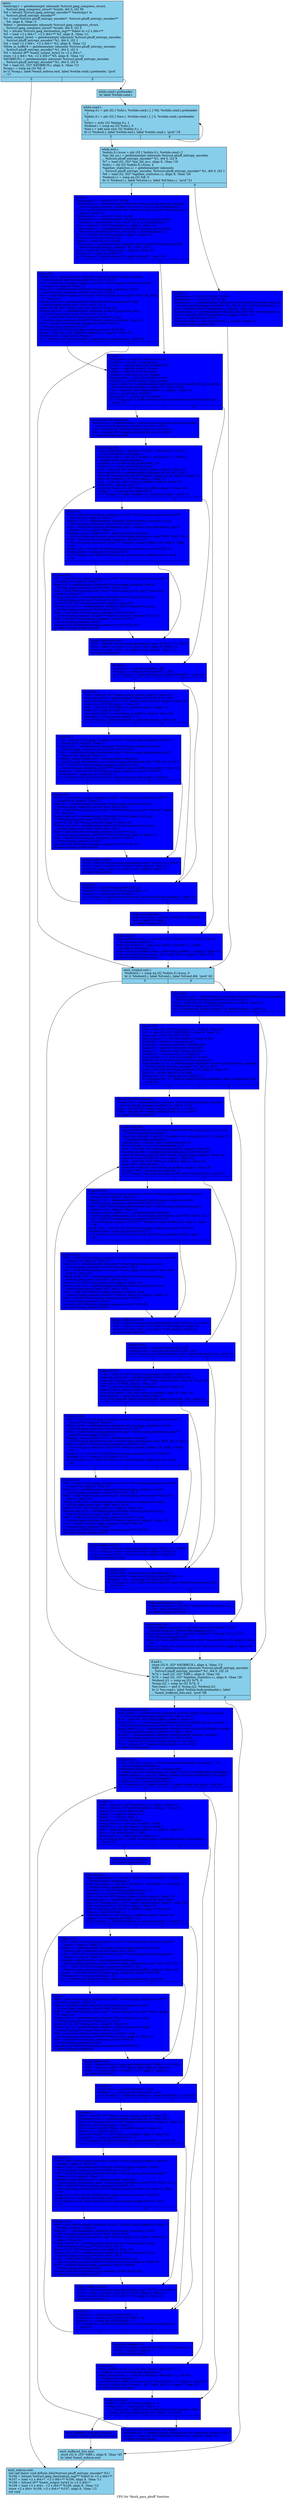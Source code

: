 digraph "CFG for 'finish_pass_phuff' function" {
	label="CFG for 'finish_pass_phuff' function";

	Node0x56af890 [shape=record, style = filled, fillcolor = skyblue, label="{entry:\l  %entropy1 = getelementptr inbounds %struct.jpeg_compress_struct,\l... %struct.jpeg_compress_struct* %cinfo, i64 0, i32 59\l  %0 = bitcast %struct.jpeg_entropy_encoder** %entropy1 to\l... %struct.phuff_entropy_encoder**\l  %1 = load %struct.phuff_entropy_encoder*, %struct.phuff_entropy_encoder**\l... %0, align 8, !tbaa !3\l  %dest = getelementptr inbounds %struct.jpeg_compress_struct,\l... %struct.jpeg_compress_struct* %cinfo, i64 0, i32 5\l  %2 = bitcast %struct.jpeg_destination_mgr** %dest to \<2 x i64\>**\l  %3 = load \<2 x i64\>*, \<2 x i64\>** %2, align 8, !tbaa !11\l  %next_output_byte2 = getelementptr inbounds %struct.phuff_entropy_encoder,\l... %struct.phuff_entropy_encoder* %1, i64 0, i32 2\l  %4 = load \<2 x i64\>, \<2 x i64\>* %3, align 8, !tbaa !12\l  %free_in_buffer4 = getelementptr inbounds %struct.phuff_entropy_encoder,\l... %struct.phuff_entropy_encoder* %1, i64 0, i32 3\l  %5 = bitcast i8** %next_output_byte2 to \<2 x i64\>*\l  store \<2 x i64\> %4, \<2 x i64\>* %5, align 8, !tbaa !12\l  %EOBRUN.i = getelementptr inbounds %struct.phuff_entropy_encoder,\l... %struct.phuff_entropy_encoder* %1, i64 0, i32 9\l  %6 = load i32, i32* %EOBRUN.i, align 4, !tbaa !13\l  %cmp.i = icmp eq i32 %6, 0\l  br i1 %cmp.i, label %emit_eobrun.exit, label %while.cond.i.preheader, !prof\l... !17\l|{<s0>T|<s1>F}}"];
	Node0x56af890:s0 -> Node0x56bc6c0;
	Node0x56af890:s1 -> Node0x56bc7c0;
	Node0x56bc7c0 [shape=record, style = filled, fillcolor = skyblue, label="{while.cond.i.preheader:                           \l  br label %while.cond.i\l}"];
	Node0x56bc7c0 -> Node0x56bc950;
	Node0x56bc950 [shape=record, style = filled, fillcolor = skyblue, label="{while.cond.i:                                     \l  %temp.0.i = phi i32 [ %shr.i, %while.cond.i ], [ %6, %while.cond.i.preheader\l... ]\l  %nbits.0.i = phi i32 [ %inc.i, %while.cond.i ], [ 0, %while.cond.i.preheader\l... ]\l  %shr.i = ashr i32 %temp.0.i, 1\l  %tobool.i = icmp eq i32 %shr.i, 0\l  %inc.i = add nuw nsw i32 %nbits.0.i, 1\l  br i1 %tobool.i, label %while.end.i, label %while.cond.i, !prof !18\l|{<s0>T|<s1>F}}"];
	Node0x56bc950:s0 -> Node0x56bcef0;
	Node0x56bc950:s1 -> Node0x56bc950;
	Node0x56bcef0 [shape=record, style = filled, fillcolor = skyblue, label="{while.end.i:                                      \l  %nbits.0.i.lcssa = phi i32 [ %nbits.0.i, %while.cond.i ]\l  %ac_tbl_no.i = getelementptr inbounds %struct.phuff_entropy_encoder,\l... %struct.phuff_entropy_encoder* %1, i64 0, i32 8\l  %7 = load i32, i32* %ac_tbl_no.i, align 8, !tbaa !19\l  %shl.i = shl i32 %nbits.0.i.lcssa, 4\l  %gather_statistics.i.i = getelementptr inbounds\l... %struct.phuff_entropy_encoder, %struct.phuff_entropy_encoder* %1, i64 0, i32 1\l  %8 = load i32, i32* %gather_statistics.i.i, align 8, !tbaa !20\l  %tobool.i.i = icmp eq i32 %8, 0\l  br i1 %tobool.i.i, label %if.else.i.i, label %if.then.i.i, !prof !21\l|{<s0>T|<s1>F}}"];
	Node0x56bcef0:s0 -> Node0x56bc310;
	Node0x56bcef0:s1 -> Node0x56bd4d0;
	Node0x56bd4d0 [shape=record, style = filled, fillcolor = blue, label="{if.then.i.i:                                      \l  %idxprom.i.i = sext i32 %shl.i to i64\l  %idxprom1.i.i = sext i32 %7 to i64\l  %arrayidx.i.i = getelementptr inbounds %struct.phuff_entropy_encoder,\l... %struct.phuff_entropy_encoder* %1, i64 0, i32 15, i64 %idxprom1.i.i\l  %9 = load i64*, i64** %arrayidx.i.i, align 8, !tbaa !22\l  %arrayidx2.i.i = getelementptr inbounds i64, i64* %9, i64 %idxprom.i.i\l  %10 = load i64, i64* %arrayidx2.i.i, align 8, !tbaa !23\l  %inc.i.i = add nsw i64 %10, 1\l  store i64 %inc.i.i, i64* %arrayidx2.i.i, align 8, !tbaa !23\l  br label %emit_symbol.exit.i\l}"];
	Node0x56bd4d0 -> Node0x56bdc10;
	Node0x56bc310 [shape=record, style = filled, fillcolor = blue, label="{if.else.i.i:                                      \l  %idxprom3.i.i = sext i32 %7 to i64\l  %arrayidx4.i.i = getelementptr inbounds %struct.phuff_entropy_encoder,\l... %struct.phuff_entropy_encoder* %1, i64 0, i32 14, i64 %idxprom3.i.i\l  %11 = load %struct.c_derived_tbl*, %struct.c_derived_tbl** %arrayidx4.i.i,\l... align 8, !tbaa !22\l  %idxprom5.i.i = sext i32 %shl.i to i64\l  %arrayidx6.i.i = getelementptr inbounds %struct.c_derived_tbl,\l... %struct.c_derived_tbl* %11, i64 0, i32 0, i64 %idxprom5.i.i\l  %12 = load i32, i32* %arrayidx6.i.i, align 4, !tbaa !24\l  %arrayidx8.i.i = getelementptr inbounds %struct.c_derived_tbl,\l... %struct.c_derived_tbl* %11, i64 0, i32 1, i64 %idxprom5.i.i\l  %13 = load i8, i8* %arrayidx8.i.i, align 1, !tbaa !12\l  %conv.i.i = sext i8 %13 to i32\l  %conv.i = zext i32 %12 to i64\l  %put_bits1.i = getelementptr inbounds %struct.phuff_entropy_encoder,\l... %struct.phuff_entropy_encoder* %1, i64 0, i32 5\l  %14 = load i32, i32* %put_bits1.i, align 8, !tbaa !25\l  %cmp.i27 = icmp eq i8 %13, 0\l  br i1 %cmp.i27, label %if.end.i35, label %if.end7.i, !prof !26\l|{<s0>T|<s1>F}}"];
	Node0x56bc310:s0 -> Node0x56be4d0;
	Node0x56bc310:s1 -> Node0x56be5b0;
	Node0x56be4d0 [shape=record, style = filled, fillcolor = blue, label="{if.end.i35:                                       \l  %cinfo.i28 = getelementptr inbounds %struct.phuff_entropy_encoder,\l... %struct.phuff_entropy_encoder* %1, i64 0, i32 6\l  %15 = load %struct.jpeg_compress_struct*, %struct.jpeg_compress_struct**\l... %cinfo.i28, align 8, !tbaa !27\l  %err.i29 = getelementptr inbounds %struct.jpeg_compress_struct,\l... %struct.jpeg_compress_struct* %15, i64 0, i32 0\l  %16 = load %struct.jpeg_error_mgr*, %struct.jpeg_error_mgr** %err.i29, align\l... 8, !tbaa !28\l  %msg_code.i30 = getelementptr inbounds %struct.jpeg_error_mgr,\l... %struct.jpeg_error_mgr* %16, i64 0, i32 5\l  store i32 39, i32* %msg_code.i30, align 8, !tbaa !29\l  %error_exit.i31 = getelementptr inbounds %struct.jpeg_error_mgr,\l... %struct.jpeg_error_mgr* %16, i64 0, i32 0\l  %17 = load void (%struct.jpeg_common_struct*)*, void\l... (%struct.jpeg_common_struct*)** %error_exit.i31, align 8, !tbaa !31\l  %18 = bitcast %struct.jpeg_compress_struct* %15 to\l... %struct.jpeg_common_struct*\l  tail call void %17(%struct.jpeg_common_struct* %18) #3\l  %.pre = load i32, i32* %gather_statistics.i.i, align 8, !tbaa !20\l  %tobool.i34 = icmp eq i32 %.pre, 0\l  br i1 %tobool.i34, label %if.end7.i, label %emit_symbol.exit.i, !prof !32\l|{<s0>T|<s1>F}}"];
	Node0x56be4d0:s0 -> Node0x56be5b0;
	Node0x56be4d0:s1 -> Node0x56bdc10;
	Node0x56be5b0 [shape=record, style = filled, fillcolor = blue, label="{if.end7.i:                                        \l  %sh_prom.i = zext i32 %conv.i.i to i64\l  %shl.i36 = shl i64 1, %sh_prom.i\l  %sub.i = add i64 %shl.i36, 4294967295\l  %and.i = and i64 %sub.i, %conv.i\l  %add.i = add i32 %14, %conv.i.i\l  %sub8.i = sub nsw i32 24, %add.i\l  %sh_prom9.i = zext i32 %sub8.i to i64\l  %shl10.i = shl i64 %and.i, %sh_prom9.i\l  %put_buffer11.i = getelementptr inbounds %struct.phuff_entropy_encoder,\l... %struct.phuff_entropy_encoder* %1, i64 0, i32 4\l  %19 = load i64, i64* %put_buffer11.i, align 8, !tbaa !33\l  %or.i = or i64 %19, %shl10.i\l  %cmp1267.i = icmp sgt i32 %add.i, 7\l  br i1 %cmp1267.i, label %while.body.i40.preheader, label %while.end.i41,\l... !prof !34\l|{<s0>T|<s1>F}}"];
	Node0x56be5b0:s0 -> Node0x56bf900;
	Node0x56be5b0:s1 -> Node0x56bfa20;
	Node0x56bf900 [shape=record, style = filled, fillcolor = blue, label="{while.body.i40.preheader:                         \l  %cinfo.i136 = getelementptr inbounds %struct.phuff_entropy_encoder,\l... %struct.phuff_entropy_encoder* %1, i64 0, i32 6\l  %20 = bitcast i8** %next_output_byte2 to \<2 x i64\>*\l  %21 = bitcast i8** %next_output_byte2 to \<2 x i64\>*\l  br label %while.body.i40\l}"];
	Node0x56bf900 -> Node0x56bfcc0;
	Node0x56bfcc0 [shape=record, style = filled, fillcolor = blue, label="{while.body.i40:                                   \l  %put_buffer.069.i = phi i64 [ %shl33.i, %if.end32.i ], [ %or.i,\l... %while.body.i40.preheader ]\l  %put_bits.068.i = phi i32 [ %sub34.i, %if.end32.i ], [ %add.i,\l... %while.body.i40.preheader ]\l  %shr66.i = lshr i64 %put_buffer.069.i, 16\l  %conv16.i = trunc i64 %shr66.i to i8\l  %22 = load i8*, i8** %next_output_byte2, align 8, !tbaa !35\l  %incdec.ptr.i38 = getelementptr inbounds i8, i8* %22, i64 1\l  store i8* %incdec.ptr.i38, i8** %next_output_byte2, align 8, !tbaa !35\l  store i8 %conv16.i, i8* %22, align 1, !tbaa !12\l  %23 = load i64, i64* %free_in_buffer4, align 8, !tbaa !36\l  %dec.i39 = add i64 %23, -1\l  store i64 %dec.i39, i64* %free_in_buffer4, align 8, !tbaa !36\l  %cmp17.i = icmp eq i64 %dec.i39, 0\l  br i1 %cmp17.i, label %if.then19.i, label %if.end20.i, !prof !37\l|{<s0>T|<s1>F}}"];
	Node0x56bfcc0:s0 -> Node0x56c0730;
	Node0x56bfcc0:s1 -> Node0x56c07e0;
	Node0x56c0730 [shape=record, style = filled, fillcolor = blue, label="{if.then19.i:                                      \l  %24 = load %struct.jpeg_compress_struct*, %struct.jpeg_compress_struct**\l... %cinfo.i136, align 8, !tbaa !27\l  %dest1.i137 = getelementptr inbounds %struct.jpeg_compress_struct,\l... %struct.jpeg_compress_struct* %24, i64 0, i32 5\l  %25 = load %struct.jpeg_destination_mgr*, %struct.jpeg_destination_mgr**\l... %dest1.i137, align 8, !tbaa !11\l  %empty_output_buffer.i138 = getelementptr inbounds\l... %struct.jpeg_destination_mgr, %struct.jpeg_destination_mgr* %25, i64 0, i32 3\l  %26 = load i32 (%struct.jpeg_compress_struct*)*, i32\l... (%struct.jpeg_compress_struct*)** %empty_output_buffer.i138, align 8, !tbaa\l... !38\l  %call.i139 = tail call i32 %26(%struct.jpeg_compress_struct* %24) #3\l  %tobool.i140 = icmp eq i32 %call.i139, 0\l  br i1 %tobool.i140, label %if.then.i144, label %dump_buffer.exit149, !prof\l... !40\l|{<s0>T|<s1>F}}"];
	Node0x56c0730:s0 -> Node0x56c0dc0;
	Node0x56c0730:s1 -> Node0x56c0ed0;
	Node0x56c0dc0 [shape=record, style = filled, fillcolor = blue, label="{if.then.i144:                                     \l  %27 = load %struct.jpeg_compress_struct*, %struct.jpeg_compress_struct**\l... %cinfo.i136, align 8, !tbaa !27\l  %err.i141 = getelementptr inbounds %struct.jpeg_compress_struct,\l... %struct.jpeg_compress_struct* %27, i64 0, i32 0\l  %28 = load %struct.jpeg_error_mgr*, %struct.jpeg_error_mgr** %err.i141,\l... align 8, !tbaa !28\l  %msg_code.i142 = getelementptr inbounds %struct.jpeg_error_mgr,\l... %struct.jpeg_error_mgr* %28, i64 0, i32 5\l  store i32 22, i32* %msg_code.i142, align 8, !tbaa !29\l  %error_exit.i143 = getelementptr inbounds %struct.jpeg_error_mgr,\l... %struct.jpeg_error_mgr* %28, i64 0, i32 0\l  %29 = load void (%struct.jpeg_common_struct*)*, void\l... (%struct.jpeg_common_struct*)** %error_exit.i143, align 8, !tbaa !31\l  %30 = bitcast %struct.jpeg_compress_struct* %27 to\l... %struct.jpeg_common_struct*\l  tail call void %29(%struct.jpeg_common_struct* %30) #3\l  br label %dump_buffer.exit149\l}"];
	Node0x56c0dc0 -> Node0x56c0ed0;
	Node0x56c0ed0 [shape=record, style = filled, fillcolor = blue, label="{dump_buffer.exit149:                              \l  %31 = bitcast %struct.jpeg_destination_mgr* %25 to \<2 x i64\>*\l  %32 = load \<2 x i64\>, \<2 x i64\>* %31, align 8, !tbaa !12\l  store \<2 x i64\> %32, \<2 x i64\>* %20, align 8, !tbaa !12\l  br label %if.end20.i\l}"];
	Node0x56c0ed0 -> Node0x56c07e0;
	Node0x56c07e0 [shape=record, style = filled, fillcolor = blue, label="{if.end20.i:                                       \l  %conv15.i = and i64 %shr66.i, 255\l  %cmp21.i = icmp eq i64 %conv15.i, 255\l  br i1 %cmp21.i, label %if.then23.i, label %if.end32.i, !prof !41\l|{<s0>T|<s1>F}}"];
	Node0x56c07e0:s0 -> Node0x56c1910;
	Node0x56c07e0:s1 -> Node0x56bfe30;
	Node0x56c1910 [shape=record, style = filled, fillcolor = blue, label="{if.then23.i:                                      \l  %33 = load i8*, i8** %next_output_byte2, align 8, !tbaa !35\l  %incdec.ptr25.i = getelementptr inbounds i8, i8* %33, i64 1\l  store i8* %incdec.ptr25.i, i8** %next_output_byte2, align 8, !tbaa !35\l  store i8 0, i8* %33, align 1, !tbaa !12\l  %34 = load i64, i64* %free_in_buffer4, align 8, !tbaa !36\l  %dec27.i = add i64 %34, -1\l  store i64 %dec27.i, i64* %free_in_buffer4, align 8, !tbaa !36\l  %cmp28.i = icmp eq i64 %dec27.i, 0\l  br i1 %cmp28.i, label %if.then30.i, label %if.end32.i, !prof !42\l|{<s0>T|<s1>F}}"];
	Node0x56c1910:s0 -> Node0x56c1de0;
	Node0x56c1910:s1 -> Node0x56bfe30;
	Node0x56c1de0 [shape=record, style = filled, fillcolor = blue, label="{if.then30.i:                                      \l  %35 = load %struct.jpeg_compress_struct*, %struct.jpeg_compress_struct**\l... %cinfo.i136, align 8, !tbaa !27\l  %dest1.i43 = getelementptr inbounds %struct.jpeg_compress_struct,\l... %struct.jpeg_compress_struct* %35, i64 0, i32 5\l  %36 = load %struct.jpeg_destination_mgr*, %struct.jpeg_destination_mgr**\l... %dest1.i43, align 8, !tbaa !11\l  %empty_output_buffer.i44 = getelementptr inbounds\l... %struct.jpeg_destination_mgr, %struct.jpeg_destination_mgr* %36, i64 0, i32 3\l  %37 = load i32 (%struct.jpeg_compress_struct*)*, i32\l... (%struct.jpeg_compress_struct*)** %empty_output_buffer.i44, align 8, !tbaa !38\l  %call.i45 = tail call i32 %37(%struct.jpeg_compress_struct* %35) #3\l  %tobool.i46 = icmp eq i32 %call.i45, 0\l  br i1 %tobool.i46, label %if.then.i50, label %dump_buffer.exit55, !prof !40\l|{<s0>T|<s1>F}}"];
	Node0x56c1de0:s0 -> Node0x56c23b0;
	Node0x56c1de0:s1 -> Node0x56c24c0;
	Node0x56c23b0 [shape=record, style = filled, fillcolor = blue, label="{if.then.i50:                                      \l  %38 = load %struct.jpeg_compress_struct*, %struct.jpeg_compress_struct**\l... %cinfo.i136, align 8, !tbaa !27\l  %err.i47 = getelementptr inbounds %struct.jpeg_compress_struct,\l... %struct.jpeg_compress_struct* %38, i64 0, i32 0\l  %39 = load %struct.jpeg_error_mgr*, %struct.jpeg_error_mgr** %err.i47, align\l... 8, !tbaa !28\l  %msg_code.i48 = getelementptr inbounds %struct.jpeg_error_mgr,\l... %struct.jpeg_error_mgr* %39, i64 0, i32 5\l  store i32 22, i32* %msg_code.i48, align 8, !tbaa !29\l  %error_exit.i49 = getelementptr inbounds %struct.jpeg_error_mgr,\l... %struct.jpeg_error_mgr* %39, i64 0, i32 0\l  %40 = load void (%struct.jpeg_common_struct*)*, void\l... (%struct.jpeg_common_struct*)** %error_exit.i49, align 8, !tbaa !31\l  %41 = bitcast %struct.jpeg_compress_struct* %38 to\l... %struct.jpeg_common_struct*\l  tail call void %40(%struct.jpeg_common_struct* %41) #3\l  br label %dump_buffer.exit55\l}"];
	Node0x56c23b0 -> Node0x56c24c0;
	Node0x56c24c0 [shape=record, style = filled, fillcolor = blue, label="{dump_buffer.exit55:                               \l  %42 = bitcast %struct.jpeg_destination_mgr* %36 to \<2 x i64\>*\l  %43 = load \<2 x i64\>, \<2 x i64\>* %42, align 8, !tbaa !12\l  store \<2 x i64\> %43, \<2 x i64\>* %21, align 8, !tbaa !12\l  br label %if.end32.i\l}"];
	Node0x56c24c0 -> Node0x56bfe30;
	Node0x56bfe30 [shape=record, style = filled, fillcolor = blue, label="{if.end32.i:                                       \l  %shl33.i = shl i64 %put_buffer.069.i, 8\l  %sub34.i = add nsw i32 %put_bits.068.i, -8\l  %cmp12.i = icmp sgt i32 %sub34.i, 7\l  br i1 %cmp12.i, label %while.body.i40, label %while.end.loopexit.i, !prof !34\l|{<s0>T|<s1>F}}"];
	Node0x56bfe30:s0 -> Node0x56bfcc0;
	Node0x56bfe30:s1 -> Node0x56bf530;
	Node0x56bf530 [shape=record, style = filled, fillcolor = blue, label="{while.end.loopexit.i:                             \l  %shl33.i.lcssa = phi i64 [ %shl33.i, %if.end32.i ]\l  %44 = and i32 %add.i, 7\l  br label %while.end.i41\l}"];
	Node0x56bf530 -> Node0x56bfa20;
	Node0x56bfa20 [shape=record, style = filled, fillcolor = blue, label="{while.end.i41:                                    \l  %put_buffer.0.lcssa.i = phi i64 [ %or.i, %if.end7.i ], [ %shl33.i.lcssa,\l... %while.end.loopexit.i ]\l  %put_bits.0.lcssa.i = phi i32 [ %add.i, %if.end7.i ], [ %44,\l... %while.end.loopexit.i ]\l  store i64 %put_buffer.0.lcssa.i, i64* %put_buffer11.i, align 8, !tbaa !33\l  store i32 %put_bits.0.lcssa.i, i32* %put_bits1.i, align 8, !tbaa !25\l  br label %emit_symbol.exit.i\l}"];
	Node0x56bfa20 -> Node0x56bdc10;
	Node0x56bdc10 [shape=record, style = filled, fillcolor = skyblue, label="{emit_symbol.exit.i:                               \l  %tobool2.i = icmp eq i32 %nbits.0.i.lcssa, 0\l  br i1 %tobool2.i, label %if.end.i, label %if.end.i66, !prof !43\l|{<s0>T|<s1>F}}"];
	Node0x56bdc10:s0 -> Node0x56c3950;
	Node0x56bdc10:s1 -> Node0x56c39d0;
	Node0x56c39d0 [shape=record, style = filled, fillcolor = blue, label="{if.end.i66:                                       \l  %put_bits1.i57 = getelementptr inbounds %struct.phuff_entropy_encoder,\l... %struct.phuff_entropy_encoder* %1, i64 0, i32 5\l  %45 = load i32, i32* %gather_statistics.i.i, align 8, !tbaa !20\l  %tobool.i65 = icmp eq i32 %45, 0\l  br i1 %tobool.i65, label %if.end7.i78, label %if.end.i, !prof !44\l|{<s0>T|<s1>F}}"];
	Node0x56c39d0:s0 -> Node0x56c3c90;
	Node0x56c39d0:s1 -> Node0x56c3950;
	Node0x56c3c90 [shape=record, style = filled, fillcolor = blue, label="{if.end7.i78:                                      \l  %46 = load i32, i32* %put_bits1.i57, align 8, !tbaa !25\l  %47 = load i32, i32* %EOBRUN.i, align 4, !tbaa !13\l  %conv.i56 = zext i32 %47 to i64\l  %sh_prom.i67 = zext i32 %nbits.0.i.lcssa to i64\l  %shl.i68 = shl i64 1, %sh_prom.i67\l  %sub.i69 = add i64 %shl.i68, 4294967295\l  %and.i70 = and i64 %conv.i56, %sub.i69\l  %add.i71 = add i32 %46, %nbits.0.i.lcssa\l  %sub8.i72 = sub nsw i32 24, %add.i71\l  %sh_prom9.i73 = zext i32 %sub8.i72 to i64\l  %shl10.i74 = shl i64 %and.i70, %sh_prom9.i73\l  %put_buffer11.i75 = getelementptr inbounds %struct.phuff_entropy_encoder,\l... %struct.phuff_entropy_encoder* %1, i64 0, i32 4\l  %48 = load i64, i64* %put_buffer11.i75, align 8, !tbaa !33\l  %or.i76 = or i64 %shl10.i74, %48\l  %cmp1267.i77 = icmp sgt i32 %add.i71, 7\l  br i1 %cmp1267.i77, label %while.body.i89.preheader, label %while.end.i106,\l... !prof !34\l|{<s0>T|<s1>F}}"];
	Node0x56c3c90:s0 -> Node0x56c4690;
	Node0x56c3c90:s1 -> Node0x56c4770;
	Node0x56c4690 [shape=record, style = filled, fillcolor = blue, label="{while.body.i89.preheader:                         \l  %cinfo.i150 = getelementptr inbounds %struct.phuff_entropy_encoder,\l... %struct.phuff_entropy_encoder* %1, i64 0, i32 6\l  %49 = bitcast i8** %next_output_byte2 to \<2 x i64\>*\l  %50 = bitcast i8** %next_output_byte2 to \<2 x i64\>*\l  br label %while.body.i89\l}"];
	Node0x56c4690 -> Node0x56c49e0;
	Node0x56c49e0 [shape=record, style = filled, fillcolor = blue, label="{while.body.i89:                                   \l  %put_buffer.069.i82 = phi i64 [ %shl33.i99, %if.end32.i102 ], [ %or.i76,\l... %while.body.i89.preheader ]\l  %put_bits.068.i83 = phi i32 [ %sub34.i100, %if.end32.i102 ], [ %add.i71,\l... %while.body.i89.preheader ]\l  %shr66.i84 = lshr i64 %put_buffer.069.i82, 16\l  %conv16.i85 = trunc i64 %shr66.i84 to i8\l  %51 = load i8*, i8** %next_output_byte2, align 8, !tbaa !35\l  %incdec.ptr.i86 = getelementptr inbounds i8, i8* %51, i64 1\l  store i8* %incdec.ptr.i86, i8** %next_output_byte2, align 8, !tbaa !35\l  store i8 %conv16.i85, i8* %51, align 1, !tbaa !12\l  %52 = load i64, i64* %free_in_buffer4, align 8, !tbaa !36\l  %dec.i87 = add i64 %52, -1\l  store i64 %dec.i87, i64* %free_in_buffer4, align 8, !tbaa !36\l  %cmp17.i88 = icmp eq i64 %dec.i87, 0\l  br i1 %cmp17.i88, label %if.then19.i90, label %if.end20.i93, !prof !37\l|{<s0>T|<s1>F}}"];
	Node0x56c49e0:s0 -> Node0x56c5420;
	Node0x56c49e0:s1 -> Node0x56c5500;
	Node0x56c5420 [shape=record, style = filled, fillcolor = blue, label="{if.then19.i90:                                    \l  %53 = load %struct.jpeg_compress_struct*, %struct.jpeg_compress_struct**\l... %cinfo.i150, align 8, !tbaa !27\l  %dest1.i151 = getelementptr inbounds %struct.jpeg_compress_struct,\l... %struct.jpeg_compress_struct* %53, i64 0, i32 5\l  %54 = load %struct.jpeg_destination_mgr*, %struct.jpeg_destination_mgr**\l... %dest1.i151, align 8, !tbaa !11\l  %empty_output_buffer.i152 = getelementptr inbounds\l... %struct.jpeg_destination_mgr, %struct.jpeg_destination_mgr* %54, i64 0, i32 3\l  %55 = load i32 (%struct.jpeg_compress_struct*)*, i32\l... (%struct.jpeg_compress_struct*)** %empty_output_buffer.i152, align 8, !tbaa\l... !38\l  %call.i153 = tail call i32 %55(%struct.jpeg_compress_struct* %53) #3\l  %tobool.i154 = icmp eq i32 %call.i153, 0\l  br i1 %tobool.i154, label %if.then.i158, label %dump_buffer.exit163, !prof\l... !40\l|{<s0>T|<s1>F}}"];
	Node0x56c5420:s0 -> Node0x56c5ae0;
	Node0x56c5420:s1 -> Node0x56c5bf0;
	Node0x56c5ae0 [shape=record, style = filled, fillcolor = blue, label="{if.then.i158:                                     \l  %56 = load %struct.jpeg_compress_struct*, %struct.jpeg_compress_struct**\l... %cinfo.i150, align 8, !tbaa !27\l  %err.i155 = getelementptr inbounds %struct.jpeg_compress_struct,\l... %struct.jpeg_compress_struct* %56, i64 0, i32 0\l  %57 = load %struct.jpeg_error_mgr*, %struct.jpeg_error_mgr** %err.i155,\l... align 8, !tbaa !28\l  %msg_code.i156 = getelementptr inbounds %struct.jpeg_error_mgr,\l... %struct.jpeg_error_mgr* %57, i64 0, i32 5\l  store i32 22, i32* %msg_code.i156, align 8, !tbaa !29\l  %error_exit.i157 = getelementptr inbounds %struct.jpeg_error_mgr,\l... %struct.jpeg_error_mgr* %57, i64 0, i32 0\l  %58 = load void (%struct.jpeg_common_struct*)*, void\l... (%struct.jpeg_common_struct*)** %error_exit.i157, align 8, !tbaa !31\l  %59 = bitcast %struct.jpeg_compress_struct* %56 to\l... %struct.jpeg_common_struct*\l  tail call void %58(%struct.jpeg_common_struct* %59) #3\l  br label %dump_buffer.exit163\l}"];
	Node0x56c5ae0 -> Node0x56c5bf0;
	Node0x56c5bf0 [shape=record, style = filled, fillcolor = blue, label="{dump_buffer.exit163:                              \l  %60 = bitcast %struct.jpeg_destination_mgr* %54 to \<2 x i64\>*\l  %61 = load \<2 x i64\>, \<2 x i64\>* %60, align 8, !tbaa !12\l  store \<2 x i64\> %61, \<2 x i64\>* %49, align 8, !tbaa !12\l  br label %if.end20.i93\l}"];
	Node0x56c5bf0 -> Node0x56c5500;
	Node0x56c5500 [shape=record, style = filled, fillcolor = blue, label="{if.end20.i93:                                     \l  %conv15.i91 = and i64 %shr66.i84, 255\l  %cmp21.i92 = icmp eq i64 %conv15.i91, 255\l  br i1 %cmp21.i92, label %if.then23.i97, label %if.end32.i102, !prof !41\l|{<s0>T|<s1>F}}"];
	Node0x56c5500:s0 -> Node0x56c6530;
	Node0x56c5500:s1 -> Node0x56c4b20;
	Node0x56c6530 [shape=record, style = filled, fillcolor = blue, label="{if.then23.i97:                                    \l  %62 = load i8*, i8** %next_output_byte2, align 8, !tbaa !35\l  %incdec.ptr25.i94 = getelementptr inbounds i8, i8* %62, i64 1\l  store i8* %incdec.ptr25.i94, i8** %next_output_byte2, align 8, !tbaa !35\l  store i8 0, i8* %62, align 1, !tbaa !12\l  %63 = load i64, i64* %free_in_buffer4, align 8, !tbaa !36\l  %dec27.i95 = add i64 %63, -1\l  store i64 %dec27.i95, i64* %free_in_buffer4, align 8, !tbaa !36\l  %cmp28.i96 = icmp eq i64 %dec27.i95, 0\l  br i1 %cmp28.i96, label %if.then30.i98, label %if.end32.i102, !prof !42\l|{<s0>T|<s1>F}}"];
	Node0x56c6530:s0 -> Node0x56c6a70;
	Node0x56c6530:s1 -> Node0x56c4b20;
	Node0x56c6a70 [shape=record, style = filled, fillcolor = blue, label="{if.then30.i98:                                    \l  %64 = load %struct.jpeg_compress_struct*, %struct.jpeg_compress_struct**\l... %cinfo.i150, align 8, !tbaa !27\l  %dest1.i109 = getelementptr inbounds %struct.jpeg_compress_struct,\l... %struct.jpeg_compress_struct* %64, i64 0, i32 5\l  %65 = load %struct.jpeg_destination_mgr*, %struct.jpeg_destination_mgr**\l... %dest1.i109, align 8, !tbaa !11\l  %empty_output_buffer.i110 = getelementptr inbounds\l... %struct.jpeg_destination_mgr, %struct.jpeg_destination_mgr* %65, i64 0, i32 3\l  %66 = load i32 (%struct.jpeg_compress_struct*)*, i32\l... (%struct.jpeg_compress_struct*)** %empty_output_buffer.i110, align 8, !tbaa\l... !38\l  %call.i111 = tail call i32 %66(%struct.jpeg_compress_struct* %64) #3\l  %tobool.i112 = icmp eq i32 %call.i111, 0\l  br i1 %tobool.i112, label %if.then.i116, label %dump_buffer.exit121, !prof\l... !40\l|{<s0>T|<s1>F}}"];
	Node0x56c6a70:s0 -> Node0x56c7210;
	Node0x56c6a70:s1 -> Node0x56c7320;
	Node0x56c7210 [shape=record, style = filled, fillcolor = blue, label="{if.then.i116:                                     \l  %67 = load %struct.jpeg_compress_struct*, %struct.jpeg_compress_struct**\l... %cinfo.i150, align 8, !tbaa !27\l  %err.i113 = getelementptr inbounds %struct.jpeg_compress_struct,\l... %struct.jpeg_compress_struct* %67, i64 0, i32 0\l  %68 = load %struct.jpeg_error_mgr*, %struct.jpeg_error_mgr** %err.i113,\l... align 8, !tbaa !28\l  %msg_code.i114 = getelementptr inbounds %struct.jpeg_error_mgr,\l... %struct.jpeg_error_mgr* %68, i64 0, i32 5\l  store i32 22, i32* %msg_code.i114, align 8, !tbaa !29\l  %error_exit.i115 = getelementptr inbounds %struct.jpeg_error_mgr,\l... %struct.jpeg_error_mgr* %68, i64 0, i32 0\l  %69 = load void (%struct.jpeg_common_struct*)*, void\l... (%struct.jpeg_common_struct*)** %error_exit.i115, align 8, !tbaa !31\l  %70 = bitcast %struct.jpeg_compress_struct* %67 to\l... %struct.jpeg_common_struct*\l  tail call void %69(%struct.jpeg_common_struct* %70) #3\l  br label %dump_buffer.exit121\l}"];
	Node0x56c7210 -> Node0x56c7320;
	Node0x56c7320 [shape=record, style = filled, fillcolor = blue, label="{dump_buffer.exit121:                              \l  %71 = bitcast %struct.jpeg_destination_mgr* %65 to \<2 x i64\>*\l  %72 = load \<2 x i64\>, \<2 x i64\>* %71, align 8, !tbaa !12\l  store \<2 x i64\> %72, \<2 x i64\>* %50, align 8, !tbaa !12\l  br label %if.end32.i102\l}"];
	Node0x56c7320 -> Node0x56c4b20;
	Node0x56c4b20 [shape=record, style = filled, fillcolor = blue, label="{if.end32.i102:                                    \l  %shl33.i99 = shl i64 %put_buffer.069.i82, 8\l  %sub34.i100 = add nsw i32 %put_bits.068.i83, -8\l  %cmp12.i101 = icmp sgt i32 %sub34.i100, 7\l  br i1 %cmp12.i101, label %while.body.i89, label %while.end.loopexit.i103,\l... !prof !34\l|{<s0>T|<s1>F}}"];
	Node0x56c4b20:s0 -> Node0x56c49e0;
	Node0x56c4b20:s1 -> Node0x566eae0;
	Node0x566eae0 [shape=record, style = filled, fillcolor = blue, label="{while.end.loopexit.i103:                          \l  %shl33.i99.lcssa = phi i64 [ %shl33.i99, %if.end32.i102 ]\l  %73 = and i32 %add.i71, 7\l  br label %while.end.i106\l}"];
	Node0x566eae0 -> Node0x56c4770;
	Node0x56c4770 [shape=record, style = filled, fillcolor = blue, label="{while.end.i106:                                   \l  %put_buffer.0.lcssa.i104 = phi i64 [ %or.i76, %if.end7.i78 ], [\l... %shl33.i99.lcssa, %while.end.loopexit.i103 ]\l  %put_bits.0.lcssa.i105 = phi i32 [ %add.i71, %if.end7.i78 ], [ %73,\l... %while.end.loopexit.i103 ]\l  store i64 %put_buffer.0.lcssa.i104, i64* %put_buffer11.i75, align 8, !tbaa\l... !33\l  store i32 %put_bits.0.lcssa.i105, i32* %put_bits1.i57, align 8, !tbaa !25\l  br label %if.end.i\l}"];
	Node0x56c4770 -> Node0x56c3950;
	Node0x56c3950 [shape=record, style = filled, fillcolor = skyblue, label="{if.end.i:                                         \l  store i32 0, i32* %EOBRUN.i, align 4, !tbaa !13\l  %BE.i = getelementptr inbounds %struct.phuff_entropy_encoder,\l... %struct.phuff_entropy_encoder* %1, i64 0, i32 10\l  %74 = load i32, i32* %BE.i, align 8, !tbaa !45\l  %75 = load i32, i32* %gather_statistics.i.i, align 8, !tbaa !20\l  %tobool.i21 = icmp eq i32 %75, 0\l  %cmp.i22 = icmp ne i32 %74, 0\l  %or.cond.i = and i1 %cmp.i22, %tobool.i21\l  br i1 %or.cond.i, label %while.body.preheader.i, label\l... %emit_buffered_bits.exit, !prof !46\l|{<s0>T|<s1>F}}"];
	Node0x56c3950:s0 -> Node0x56c84a0;
	Node0x56c3950:s1 -> Node0x56c85a0;
	Node0x56c84a0 [shape=record, style = filled, fillcolor = blue, label="{while.body.preheader.i:                           \l  %bit_buffer.i = getelementptr inbounds %struct.phuff_entropy_encoder,\l... %struct.phuff_entropy_encoder* %1, i64 0, i32 11\l  %76 = load i8*, i8** %bit_buffer.i, align 8, !tbaa !47\l  %put_bits1.i.i = getelementptr inbounds %struct.phuff_entropy_encoder,\l... %struct.phuff_entropy_encoder* %1, i64 0, i32 5\l  %put_buffer11.i.i = getelementptr inbounds %struct.phuff_entropy_encoder,\l... %struct.phuff_entropy_encoder* %1, i64 0, i32 4\l  %cinfo.i = getelementptr inbounds %struct.phuff_entropy_encoder,\l... %struct.phuff_entropy_encoder* %1, i64 0, i32 6\l  %77 = bitcast i8** %next_output_byte2 to \<2 x i64\>*\l  %78 = bitcast i8** %next_output_byte2 to \<2 x i64\>*\l  br label %while.body.i\l}"];
	Node0x56c84a0 -> Node0x56c8b60;
	Node0x56c8b60 [shape=record, style = filled, fillcolor = blue, label="{while.body.i:                                     \l  %79 = phi i32 [ %.pre.i, %emit_bits.exit.while.body_crit_edge.i ], [ 0,\l... %while.body.preheader.i ]\l  %bufstart.addr.0.i = phi i8* [ %incdec.ptr.i,\l... %emit_bits.exit.while.body_crit_edge.i ], [ %76, %while.body.preheader.i ]\l  %nbits.addr.0.i = phi i32 [ %dec.i, %emit_bits.exit.while.body_crit_edge.i\l... ], [ %74, %while.body.preheader.i ]\l  %tobool.i.i23 = icmp eq i32 %79, 0\l  br i1 %tobool.i.i23, label %if.end7.i.i, label %emit_bits.exit.i, !prof !44\l|{<s0>T|<s1>F}}"];
	Node0x56c8b60:s0 -> Node0x56c91f0;
	Node0x56c8b60:s1 -> Node0x56c9300;
	Node0x56c91f0 [shape=record, style = filled, fillcolor = blue, label="{if.end7.i.i:                                      \l  %80 = load i32, i32* %put_bits1.i.i, align 8, !tbaa !25\l  %81 = load i8, i8* %bufstart.addr.0.i, align 1, !tbaa !12\l  %conv5.i = zext i8 %81 to i64\l  %and.i.i = and i64 %conv5.i, 1\l  %add.i.i = add i32 %80, 1\l  %sub8.i.i = sub i32 23, %80\l  %sh_prom9.i.i = zext i32 %sub8.i.i to i64\l  %shl10.i.i = shl i64 %and.i.i, %sh_prom9.i.i\l  %82 = load i64, i64* %put_buffer11.i.i, align 8, !tbaa !33\l  %or.i.i = or i64 %shl10.i.i, %82\l  %cmp1267.i.i = icmp sgt i32 %add.i.i, 7\l  br i1 %cmp1267.i.i, label %while.body.i.i.preheader, label %while.end.i.i,\l... !prof !34\l|{<s0>T|<s1>F}}"];
	Node0x56c91f0:s0 -> Node0x56c2940;
	Node0x56c91f0:s1 -> Node0x56c2a60;
	Node0x56c2940 [shape=record, style = filled, fillcolor = blue, label="{while.body.i.i.preheader:                         \l  br label %while.body.i.i\l}"];
	Node0x56c2940 -> Node0x56c2bd0;
	Node0x56c2bd0 [shape=record, style = filled, fillcolor = blue, label="{while.body.i.i:                                   \l  %put_buffer.069.i.i = phi i64 [ %shl33.i.i, %if.end32.i.i ], [ %or.i.i,\l... %while.body.i.i.preheader ]\l  %put_bits.068.i.i = phi i32 [ %sub34.i.i, %if.end32.i.i ], [ %add.i.i,\l... %while.body.i.i.preheader ]\l  %shr66.i.i = lshr i64 %put_buffer.069.i.i, 16\l  %conv16.i.i = trunc i64 %shr66.i.i to i8\l  %83 = load i8*, i8** %next_output_byte2, align 8, !tbaa !35\l  %incdec.ptr.i.i = getelementptr inbounds i8, i8* %83, i64 1\l  store i8* %incdec.ptr.i.i, i8** %next_output_byte2, align 8, !tbaa !35\l  store i8 %conv16.i.i, i8* %83, align 1, !tbaa !12\l  %84 = load i64, i64* %free_in_buffer4, align 8, !tbaa !36\l  %dec.i.i = add i64 %84, -1\l  store i64 %dec.i.i, i64* %free_in_buffer4, align 8, !tbaa !36\l  %cmp17.i.i = icmp eq i64 %dec.i.i, 0\l  br i1 %cmp17.i.i, label %if.then19.i.i, label %if.end20.i.i, !prof !37\l|{<s0>T|<s1>F}}"];
	Node0x56c2bd0:s0 -> Node0x56cb310;
	Node0x56c2bd0:s1 -> Node0x56cb3c0;
	Node0x56cb310 [shape=record, style = filled, fillcolor = blue, label="{if.then19.i.i:                                    \l  %85 = load %struct.jpeg_compress_struct*, %struct.jpeg_compress_struct**\l... %cinfo.i, align 8, !tbaa !27\l  %dest1.i = getelementptr inbounds %struct.jpeg_compress_struct,\l... %struct.jpeg_compress_struct* %85, i64 0, i32 5\l  %86 = load %struct.jpeg_destination_mgr*, %struct.jpeg_destination_mgr**\l... %dest1.i, align 8, !tbaa !11\l  %empty_output_buffer.i = getelementptr inbounds\l... %struct.jpeg_destination_mgr, %struct.jpeg_destination_mgr* %86, i64 0, i32 3\l  %87 = load i32 (%struct.jpeg_compress_struct*)*, i32\l... (%struct.jpeg_compress_struct*)** %empty_output_buffer.i, align 8, !tbaa !38\l  %call.i = tail call i32 %87(%struct.jpeg_compress_struct* %85) #3\l  %tobool.i25 = icmp eq i32 %call.i, 0\l  br i1 %tobool.i25, label %if.then.i, label %dump_buffer.exit, !prof !40\l|{<s0>T|<s1>F}}"];
	Node0x56cb310:s0 -> Node0x56cb950;
	Node0x56cb310:s1 -> Node0x56cba60;
	Node0x56cb950 [shape=record, style = filled, fillcolor = blue, label="{if.then.i:                                        \l  %88 = load %struct.jpeg_compress_struct*, %struct.jpeg_compress_struct**\l... %cinfo.i, align 8, !tbaa !27\l  %err.i = getelementptr inbounds %struct.jpeg_compress_struct,\l... %struct.jpeg_compress_struct* %88, i64 0, i32 0\l  %89 = load %struct.jpeg_error_mgr*, %struct.jpeg_error_mgr** %err.i, align\l... 8, !tbaa !28\l  %msg_code.i = getelementptr inbounds %struct.jpeg_error_mgr,\l... %struct.jpeg_error_mgr* %89, i64 0, i32 5\l  store i32 22, i32* %msg_code.i, align 8, !tbaa !29\l  %error_exit.i = getelementptr inbounds %struct.jpeg_error_mgr,\l... %struct.jpeg_error_mgr* %89, i64 0, i32 0\l  %90 = load void (%struct.jpeg_common_struct*)*, void\l... (%struct.jpeg_common_struct*)** %error_exit.i, align 8, !tbaa !31\l  %91 = bitcast %struct.jpeg_compress_struct* %88 to\l... %struct.jpeg_common_struct*\l  tail call void %90(%struct.jpeg_common_struct* %91) #3\l  br label %dump_buffer.exit\l}"];
	Node0x56cb950 -> Node0x56cba60;
	Node0x56cba60 [shape=record, style = filled, fillcolor = blue, label="{dump_buffer.exit:                                 \l  %92 = bitcast %struct.jpeg_destination_mgr* %86 to \<2 x i64\>*\l  %93 = load \<2 x i64\>, \<2 x i64\>* %92, align 8, !tbaa !12\l  store \<2 x i64\> %93, \<2 x i64\>* %77, align 8, !tbaa !12\l  br label %if.end20.i.i\l}"];
	Node0x56cba60 -> Node0x56cb3c0;
	Node0x56cb3c0 [shape=record, style = filled, fillcolor = blue, label="{if.end20.i.i:                                     \l  %conv15.i.i = and i64 %shr66.i.i, 255\l  %cmp21.i.i = icmp eq i64 %conv15.i.i, 255\l  br i1 %cmp21.i.i, label %if.then23.i.i, label %if.end32.i.i, !prof !41\l|{<s0>T|<s1>F}}"];
	Node0x56cb3c0:s0 -> Node0x56cc3b0;
	Node0x56cb3c0:s1 -> Node0x56c2cf0;
	Node0x56cc3b0 [shape=record, style = filled, fillcolor = blue, label="{if.then23.i.i:                                    \l  %94 = load i8*, i8** %next_output_byte2, align 8, !tbaa !35\l  %incdec.ptr25.i.i = getelementptr inbounds i8, i8* %94, i64 1\l  store i8* %incdec.ptr25.i.i, i8** %next_output_byte2, align 8, !tbaa !35\l  store i8 0, i8* %94, align 1, !tbaa !12\l  %95 = load i64, i64* %free_in_buffer4, align 8, !tbaa !36\l  %dec27.i.i = add i64 %95, -1\l  store i64 %dec27.i.i, i64* %free_in_buffer4, align 8, !tbaa !36\l  %cmp28.i.i = icmp eq i64 %dec27.i.i, 0\l  br i1 %cmp28.i.i, label %if.then30.i.i, label %if.end32.i.i, !prof !42\l|{<s0>T|<s1>F}}"];
	Node0x56cc3b0:s0 -> Node0x55e3ff0;
	Node0x56cc3b0:s1 -> Node0x56c2cf0;
	Node0x55e3ff0 [shape=record, style = filled, fillcolor = blue, label="{if.then30.i.i:                                    \l  %96 = load %struct.jpeg_compress_struct*, %struct.jpeg_compress_struct**\l... %cinfo.i, align 8, !tbaa !27\l  %dest1.i123 = getelementptr inbounds %struct.jpeg_compress_struct,\l... %struct.jpeg_compress_struct* %96, i64 0, i32 5\l  %97 = load %struct.jpeg_destination_mgr*, %struct.jpeg_destination_mgr**\l... %dest1.i123, align 8, !tbaa !11\l  %empty_output_buffer.i124 = getelementptr inbounds\l... %struct.jpeg_destination_mgr, %struct.jpeg_destination_mgr* %97, i64 0, i32 3\l  %98 = load i32 (%struct.jpeg_compress_struct*)*, i32\l... (%struct.jpeg_compress_struct*)** %empty_output_buffer.i124, align 8, !tbaa\l... !38\l  %call.i125 = tail call i32 %98(%struct.jpeg_compress_struct* %96) #3\l  %tobool.i126 = icmp eq i32 %call.i125, 0\l  br i1 %tobool.i126, label %if.then.i130, label %dump_buffer.exit135, !prof\l... !40\l|{<s0>T|<s1>F}}"];
	Node0x55e3ff0:s0 -> Node0x56ccea0;
	Node0x55e3ff0:s1 -> Node0x56ccfb0;
	Node0x56ccea0 [shape=record, style = filled, fillcolor = blue, label="{if.then.i130:                                     \l  %99 = load %struct.jpeg_compress_struct*, %struct.jpeg_compress_struct**\l... %cinfo.i, align 8, !tbaa !27\l  %err.i127 = getelementptr inbounds %struct.jpeg_compress_struct,\l... %struct.jpeg_compress_struct* %99, i64 0, i32 0\l  %100 = load %struct.jpeg_error_mgr*, %struct.jpeg_error_mgr** %err.i127,\l... align 8, !tbaa !28\l  %msg_code.i128 = getelementptr inbounds %struct.jpeg_error_mgr,\l... %struct.jpeg_error_mgr* %100, i64 0, i32 5\l  store i32 22, i32* %msg_code.i128, align 8, !tbaa !29\l  %error_exit.i129 = getelementptr inbounds %struct.jpeg_error_mgr,\l... %struct.jpeg_error_mgr* %100, i64 0, i32 0\l  %101 = load void (%struct.jpeg_common_struct*)*, void\l... (%struct.jpeg_common_struct*)** %error_exit.i129, align 8, !tbaa !31\l  %102 = bitcast %struct.jpeg_compress_struct* %99 to\l... %struct.jpeg_common_struct*\l  tail call void %101(%struct.jpeg_common_struct* %102) #3\l  br label %dump_buffer.exit135\l}"];
	Node0x56ccea0 -> Node0x56ccfb0;
	Node0x56ccfb0 [shape=record, style = filled, fillcolor = blue, label="{dump_buffer.exit135:                              \l  %103 = bitcast %struct.jpeg_destination_mgr* %97 to \<2 x i64\>*\l  %104 = load \<2 x i64\>, \<2 x i64\>* %103, align 8, !tbaa !12\l  store \<2 x i64\> %104, \<2 x i64\>* %78, align 8, !tbaa !12\l  br label %if.end32.i.i\l}"];
	Node0x56ccfb0 -> Node0x56c2cf0;
	Node0x56c2cf0 [shape=record, style = filled, fillcolor = blue, label="{if.end32.i.i:                                     \l  %shl33.i.i = shl i64 %put_buffer.069.i.i, 8\l  %sub34.i.i = add nsw i32 %put_bits.068.i.i, -8\l  %cmp12.i.i = icmp sgt i32 %sub34.i.i, 7\l  br i1 %cmp12.i.i, label %while.body.i.i, label %while.end.loopexit.i.i,\l... !prof !34\l|{<s0>T|<s1>F}}"];
	Node0x56c2cf0:s0 -> Node0x56c2bd0;
	Node0x56c2cf0:s1 -> Node0x566e000;
	Node0x566e000 [shape=record, style = filled, fillcolor = blue, label="{while.end.loopexit.i.i:                           \l  %shl33.i.i.lcssa = phi i64 [ %shl33.i.i, %if.end32.i.i ]\l  %105 = and i32 %add.i.i, 7\l  br label %while.end.i.i\l}"];
	Node0x566e000 -> Node0x56c2a60;
	Node0x56c2a60 [shape=record, style = filled, fillcolor = blue, label="{while.end.i.i:                                    \l  %put_buffer.0.lcssa.i.i = phi i64 [ %or.i.i, %if.end7.i.i ], [\l... %shl33.i.i.lcssa, %while.end.loopexit.i.i ]\l  %put_bits.0.lcssa.i.i = phi i32 [ %add.i.i, %if.end7.i.i ], [ %105,\l... %while.end.loopexit.i.i ]\l  store i64 %put_buffer.0.lcssa.i.i, i64* %put_buffer11.i.i, align 8, !tbaa !33\l  store i32 %put_bits.0.lcssa.i.i, i32* %put_bits1.i.i, align 8, !tbaa !25\l  br label %emit_bits.exit.i\l}"];
	Node0x56c2a60 -> Node0x56c9300;
	Node0x56c9300 [shape=record, style = filled, fillcolor = blue, label="{emit_bits.exit.i:                                 \l  %dec.i = add i32 %nbits.addr.0.i, -1\l  %cmp.old.i = icmp eq i32 %dec.i, 0\l  br i1 %cmp.old.i, label %emit_buffered_bits.exit.loopexit, label\l... %emit_bits.exit.while.body_crit_edge.i, !prof !48\l|{<s0>T|<s1>F}}"];
	Node0x56c9300:s0 -> Node0x56cdf50;
	Node0x56c9300:s1 -> Node0x56c8c90;
	Node0x56c8c90 [shape=record, style = filled, fillcolor = blue, label="{emit_bits.exit.while.body_crit_edge.i:            \l  %incdec.ptr.i = getelementptr inbounds i8, i8* %bufstart.addr.0.i, i64 1\l  %.pre.i = load i32, i32* %gather_statistics.i.i, align 8, !tbaa !20\l  br label %while.body.i\l}"];
	Node0x56c8c90 -> Node0x56c8b60;
	Node0x56cdf50 [shape=record, style = filled, fillcolor = blue, label="{emit_buffered_bits.exit.loopexit:                 \l  br label %emit_buffered_bits.exit\l}"];
	Node0x56cdf50 -> Node0x56c85a0;
	Node0x56c85a0 [shape=record, style = filled, fillcolor = skyblue, label="{emit_buffered_bits.exit:                          \l  store i32 0, i32* %BE.i, align 8, !tbaa !45\l  br label %emit_eobrun.exit\l}"];
	Node0x56c85a0 -> Node0x56bc6c0;
	Node0x56bc6c0 [shape=record, style = filled, fillcolor = skyblue, label="{emit_eobrun.exit:                                 \l  tail call fastcc void @flush_bits(%struct.phuff_entropy_encoder* %1)\l  %106 = bitcast %struct.jpeg_destination_mgr** %dest to \<2 x i64\>**\l  %107 = load \<2 x i64\>*, \<2 x i64\>** %106, align 8, !tbaa !11\l  %108 = bitcast i8** %next_output_byte2 to \<2 x i64\>*\l  %109 = load \<2 x i64\>, \<2 x i64\>* %108, align 8, !tbaa !12\l  store \<2 x i64\> %109, \<2 x i64\>* %107, align 8, !tbaa !12\l  ret void\l}"];
}
